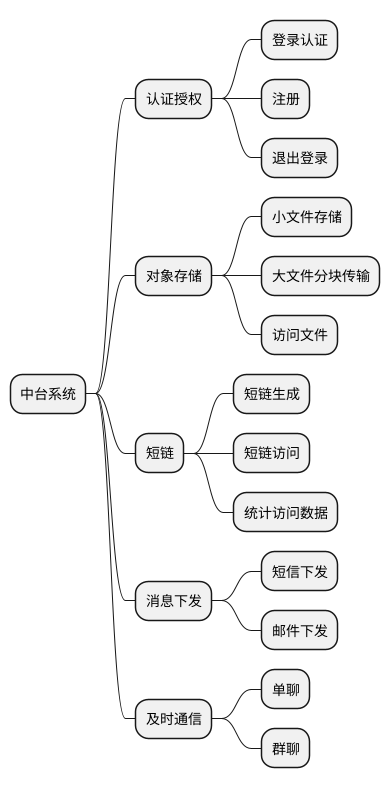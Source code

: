 @startmindmap
'最近一次更新时间: 2024-05-05
* 中台系统
** 认证授权
*** 登录认证
*** 注册
*** 退出登录
** 对象存储
*** 小文件存储
*** 大文件分块传输
*** 访问文件
** 短链
*** 短链生成
*** 短链访问
*** 统计访问数据
** 消息下发
*** 短信下发
*** 邮件下发
** 及时通信
*** 单聊
*** 群聊
@endmindmap

